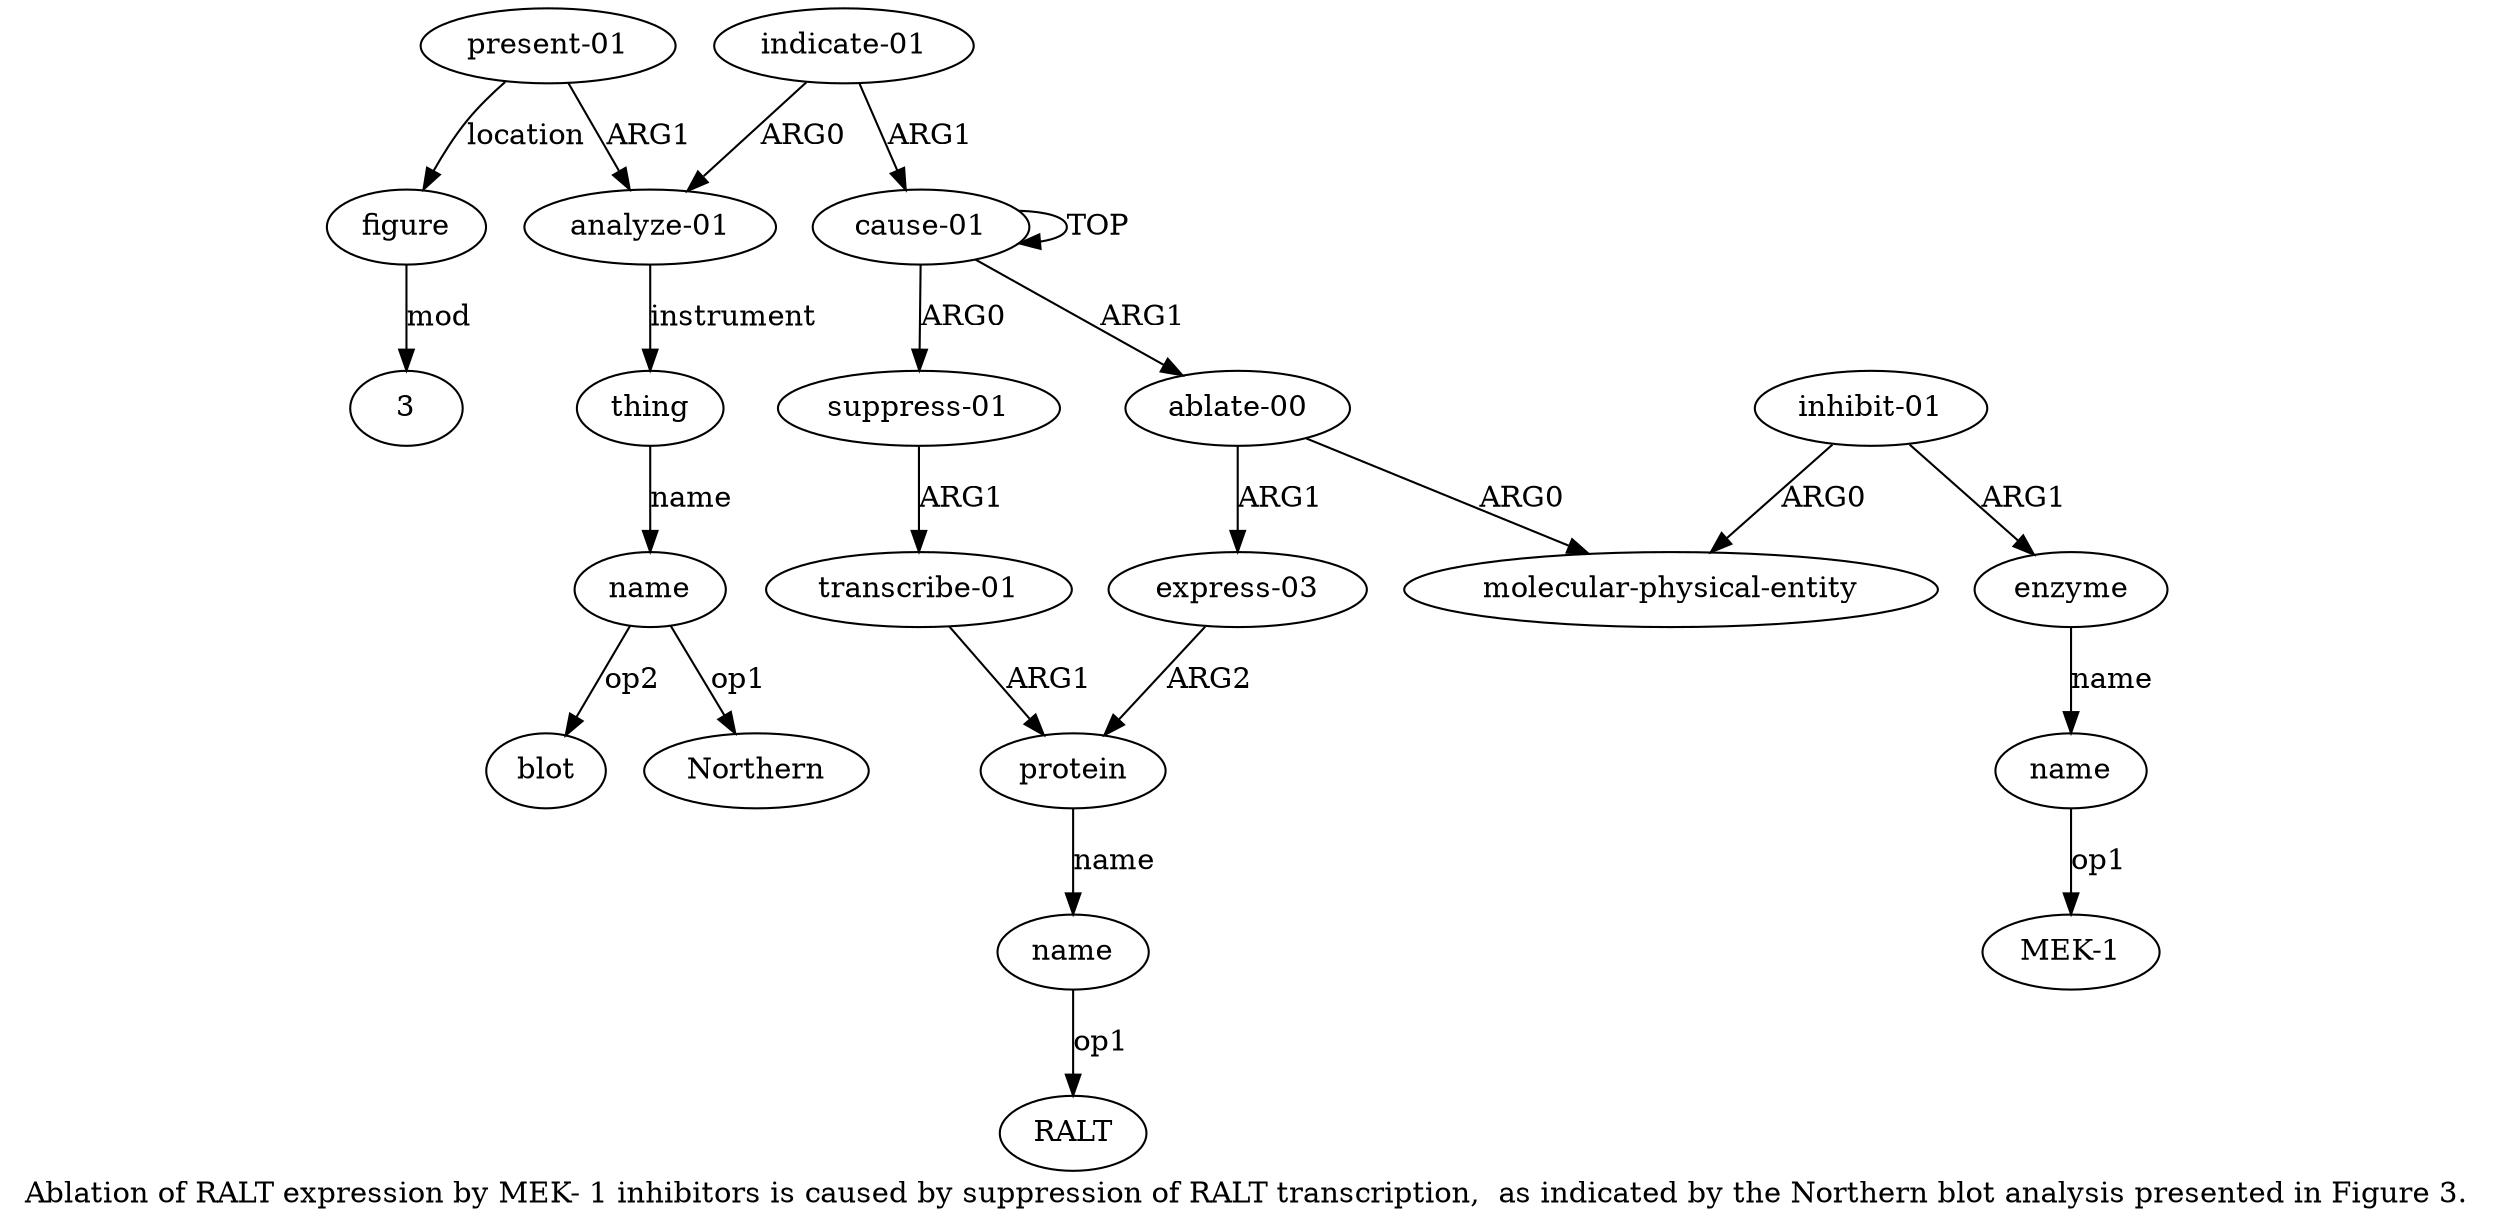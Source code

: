 digraph  {
	graph [label="Ablation of RALT expression by MEK- 1 inhibitors is caused by suppression of RALT transcription,  as indicated by the Northern blot \
analysis presented in Figure 3."];
	node [label="\N"];
	"a14 Northern"	 [color=black,
		gold_ind=-1,
		gold_label=Northern,
		label=Northern,
		test_ind=-1,
		test_label=Northern];
	"a14 blot"	 [color=black,
		gold_ind=-1,
		gold_label=blot,
		label=blot,
		test_ind=-1,
		test_label=blot];
	"a16 3"	 [color=black,
		gold_ind=-1,
		gold_label=3,
		label=3,
		test_ind=-1,
		test_label=3];
	a15	 [color=black,
		gold_ind=15,
		gold_label="present-01",
		label="present-01",
		test_ind=15,
		test_label="present-01"];
	a16	 [color=black,
		gold_ind=16,
		gold_label=figure,
		label=figure,
		test_ind=16,
		test_label=figure];
	a15 -> a16 [key=0,
	color=black,
	gold_label=location,
	label=location,
	test_label=location];
a12 [color=black,
	gold_ind=12,
	gold_label="analyze-01",
	label="analyze-01",
	test_ind=12,
	test_label="analyze-01"];
a15 -> a12 [key=0,
color=black,
gold_label=ARG1,
label=ARG1,
test_label=ARG1];
a14 [color=black,
gold_ind=14,
gold_label=name,
label=name,
test_ind=14,
test_label=name];
a14 -> "a14 Northern" [key=0,
color=black,
gold_label=op1,
label=op1,
test_label=op1];
a14 -> "a14 blot" [key=0,
color=black,
gold_label=op2,
label=op2,
test_label=op2];
a16 -> "a16 3" [key=0,
color=black,
gold_label=mod,
label=mod,
test_label=mod];
a11 [color=black,
gold_ind=11,
gold_label="indicate-01",
label="indicate-01",
test_ind=11,
test_label="indicate-01"];
a11 -> a12 [key=0,
color=black,
gold_label=ARG0,
label=ARG0,
test_label=ARG0];
a0 [color=black,
gold_ind=0,
gold_label="cause-01",
label="cause-01",
test_ind=0,
test_label="cause-01"];
a11 -> a0 [key=0,
color=black,
gold_label=ARG1,
label=ARG1,
test_label=ARG1];
a10 [color=black,
gold_ind=10,
gold_label=name,
label=name,
test_ind=10,
test_label=name];
"a10 RALT" [color=black,
gold_ind=-1,
gold_label=RALT,
label=RALT,
test_ind=-1,
test_label=RALT];
a10 -> "a10 RALT" [key=0,
color=black,
gold_label=op1,
label=op1,
test_label=op1];
a13 [color=black,
gold_ind=13,
gold_label=thing,
label=thing,
test_ind=13,
test_label=thing];
a13 -> a14 [key=0,
color=black,
gold_label=name,
label=name,
test_label=name];
a12 -> a13 [key=0,
color=black,
gold_label=instrument,
label=instrument,
test_label=instrument];
a1 [color=black,
gold_ind=1,
gold_label="suppress-01",
label="suppress-01",
test_ind=1,
test_label="suppress-01"];
a2 [color=black,
gold_ind=2,
gold_label="transcribe-01",
label="transcribe-01",
test_ind=2,
test_label="transcribe-01"];
a1 -> a2 [key=0,
color=black,
gold_label=ARG1,
label=ARG1,
test_label=ARG1];
a0 -> a1 [key=0,
color=black,
gold_label=ARG0,
label=ARG0,
test_label=ARG0];
a0 -> a0 [key=0,
color=black,
gold_label=TOP,
label=TOP,
test_label=TOP];
a3 [color=black,
gold_ind=3,
gold_label="ablate-00",
label="ablate-00",
test_ind=3,
test_label="ablate-00"];
a0 -> a3 [key=0,
color=black,
gold_label=ARG1,
label=ARG1,
test_label=ARG1];
a4 [color=black,
gold_ind=4,
gold_label="molecular-physical-entity",
label="molecular-physical-entity",
test_ind=4,
test_label="molecular-physical-entity"];
a3 -> a4 [key=0,
color=black,
gold_label=ARG0,
label=ARG0,
test_label=ARG0];
a8 [color=black,
gold_ind=8,
gold_label="express-03",
label="express-03",
test_ind=8,
test_label="express-03"];
a3 -> a8 [key=0,
color=black,
gold_label=ARG1,
label=ARG1,
test_label=ARG1];
a9 [color=black,
gold_ind=9,
gold_label=protein,
label=protein,
test_ind=9,
test_label=protein];
a2 -> a9 [key=0,
color=black,
gold_label=ARG1,
label=ARG1,
test_label=ARG1];
a5 [color=black,
gold_ind=5,
gold_label="inhibit-01",
label="inhibit-01",
test_ind=5,
test_label="inhibit-01"];
a5 -> a4 [key=0,
color=black,
gold_label=ARG0,
label=ARG0,
test_label=ARG0];
a6 [color=black,
gold_ind=6,
gold_label=enzyme,
label=enzyme,
test_ind=6,
test_label=enzyme];
a5 -> a6 [key=0,
color=black,
gold_label=ARG1,
label=ARG1,
test_label=ARG1];
a7 [color=black,
gold_ind=7,
gold_label=name,
label=name,
test_ind=7,
test_label=name];
"a7 MEK-1" [color=black,
gold_ind=-1,
gold_label="MEK-1",
label="MEK-1",
test_ind=-1,
test_label="MEK-1"];
a7 -> "a7 MEK-1" [key=0,
color=black,
gold_label=op1,
label=op1,
test_label=op1];
a6 -> a7 [key=0,
color=black,
gold_label=name,
label=name,
test_label=name];
a9 -> a10 [key=0,
color=black,
gold_label=name,
label=name,
test_label=name];
a8 -> a9 [key=0,
color=black,
gold_label=ARG2,
label=ARG2,
test_label=ARG2];
}
